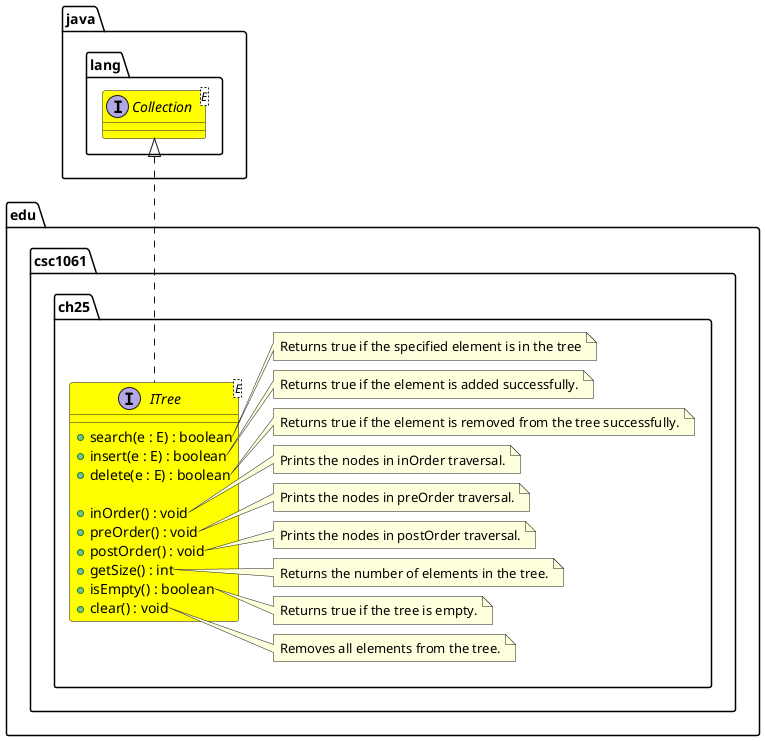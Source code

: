 @startuml


interface java.lang.Collection<E> #Yellow

interface edu.csc1061.ch25.ITree<E> #Yellow {
    + search(e : E) : boolean
    + insert(e : E) : boolean
    + delete(e : E) : boolean

    + inOrder() : void
    + preOrder() : void
    + postOrder() : void
    + getSize() : int
    + isEmpty() : boolean
    + clear() : void
}

java.lang.Collection <|.. edu.csc1061.ch25.ITree


note right of edu.csc1061.ch25.ITree::search
    Returns true if the specified element is in the tree
end note
note right of edu.csc1061.ch25.ITree::insert
    Returns true if the element is added successfully.
end note
note right of edu.csc1061.ch25.ITree::delete
    Returns true if the element is removed from the tree successfully.
end note
note right of edu.csc1061.ch25.ITree::inOrder
    Prints the nodes in inOrder traversal.
end note
note right of edu.csc1061.ch25.ITree::preOrder
    Prints the nodes in preOrder traversal.
end note
note right of edu.csc1061.ch25.ITree::postOrder
    Prints the nodes in postOrder traversal.
end note
note right of edu.csc1061.ch25.ITree::getSize
    Returns the number of elements in the tree.
end note
note right of edu.csc1061.ch25.ITree::isEmpty
    Returns true if the tree is empty.
end note
note right of edu.csc1061.ch25.ITree::clear
    Removes all elements from the tree.
end note

@enduml